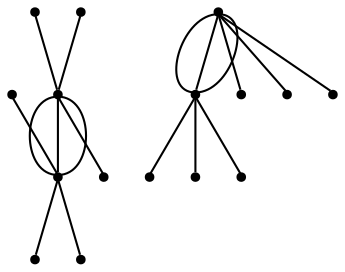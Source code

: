 graph {
  node [shape=point,comment="{\"directed\":false,\"doi\":\"10.1007/978-3-031-49272-3_21\",\"figure\":\"1 (1)\"}"]

  v0 [pos="611.9807820590506,454.5169675916528"]
  v1 [pos="590.6440700310253,721.2227264235314"]
  v2 [pos="398.6135107563056,454.5169675916528"]
  v3 [pos="377.2767669340714,721.2227264235314"]
  v4 [pos="654.6542697035188,582.5357979620984"]
  v5 [pos="569.307358003,582.5357979620984"]
  v6 [pos="611.9807820590506,582.5357979620983"]
  v7 [pos="590.6440700310253,593.2040232283625"]
  v8 [pos="547.9706459749747,593.2040232283625"]
  v9 [pos="633.3175576754936,593.2040232283625"]
  v10 [pos="355.94002311183726,582.5357979620984"]
  v11 [pos="441.286966606565,582.5357979620984"]
  v12 [pos="398.6135107563056,582.5357979620983"]
  v13 [pos="334.60331108381195,593.2040232283625"]
  v14 [pos="419.95022278433083,593.2040232283625"]
  v15 [pos="377.2767669340715,593.2040232283625"]

  v0 -- v2 [id="-1",pos="611.9807820590506,454.5169675916528 611.9808456474683,513.4339667572253 564.2148795716635,561.1993474295703 505.29719012471526,561.1993474295703 446.3794688835582,561.1993474295703 398.6135346019622,513.4339667572253 398.6135107563056,454.5169675916528"]
  v1 -- v3 [id="-2",pos="590.6440700310253,721.2227264235314 590.6440700310253,780.139725589104 542.8781039552204,827.9050744676297 483.96041450827227,827.9050744676297 425.0426932671152,827.9050744676297 377.2767589855192,780.139725589104 377.2767669340714,721.2227264235314"]
  v0 -- v2 [id="-3",pos="611.9807820590506,454.5169675916528 611.9808456474683,395.5999684260802 564.2148795716635,347.83458775373526 505.29719012471526,347.83458775373526 446.3794688835582,347.83458775373526 398.6135346019622,395.5999684260802 398.6135107563056,454.5169675916528"]
  v1 -- v3 [id="-4",pos="590.6440700310253,721.2227264235314 590.6440700310253,662.3057272579588 542.8781039552204,614.5403465856139 483.96041450827227,614.5403465856139 425.0426932671152,614.5403465856139 377.2767589855192,662.3057272579588 377.2767669340714,721.2227264235314"]
  v4 -- v0 [id="-5",pos="654.6542697035188,582.5357979620984 611.9807820590506,454.5169675916528 611.9807820590506,454.5169675916528 611.9807820590506,454.5169675916528"]
  v0 -- v5 [id="-6",pos="611.9807820590506,454.5169675916528 569.307358003,582.5357979620984 569.307358003,582.5357979620984 569.307358003,582.5357979620984"]
  v0 -- v2 [id="-7",pos="611.9807820590506,454.5169675916528 398.6135107563056,454.5169675916528 398.6135107563056,454.5169675916528 398.6135107563056,454.5169675916528"]
  v6 -- v0 [id="-8",pos="611.9807820590506,582.5357979620983 611.9807820590506,454.5169675916528 611.9807820590506,454.5169675916528 611.9807820590506,454.5169675916528"]
  v1 -- v7 [id="-9",pos="590.6440700310253,721.2227264235314 590.6440700310253,593.2040232283625 590.6440700310253,593.2040232283625 590.6440700310253,593.2040232283625"]
  v1 -- v8 [id="-10",pos="590.6440700310253,721.2227264235314 547.9706459749747,593.2040232283625 547.9706459749747,593.2040232283625 547.9706459749747,593.2040232283625"]
  v1 -- v9 [id="-11",pos="590.6440700310253,721.2227264235314 633.3175576754936,593.2040232283625 633.3175576754936,593.2040232283625 633.3175576754936,593.2040232283625"]
  v2 -- v10 [id="-12",pos="398.6135107563056,454.5169675916528 355.94002311183726,582.5357979620984 355.94002311183726,582.5357979620984 355.94002311183726,582.5357979620984"]
  v2 -- v11 [id="-13",pos="398.6135107563056,454.5169675916528 441.286966606565,582.5357979620984 441.286966606565,582.5357979620984 441.286966606565,582.5357979620984"]
  v12 -- v2 [id="-14",pos="398.6135107563056,582.5357979620983 398.6135107563056,454.5169675916528 398.6135107563056,454.5169675916528 398.6135107563056,454.5169675916528"]
  v3 -- v13 [id="-15",pos="377.2767669340714,721.2227264235314 334.60331108381195,593.2040232283625 334.60331108381195,593.2040232283625 334.60331108381195,593.2040232283625"]
  v3 -- v14 [id="-16",pos="377.2767669340714,721.2227264235314 419.95022278433083,593.2040232283625 419.95022278433083,593.2040232283625 419.95022278433083,593.2040232283625"]
  v3 -- v1 [id="-17",pos="377.2767669340714,721.2227264235314 590.6440700310253,721.2227264235314 590.6440700310253,721.2227264235314 590.6440700310253,721.2227264235314"]
  v3 -- v15 [id="-18",pos="377.2767669340714,721.2227264235314 377.2767669340715,593.2040232283625 377.2767669340715,593.2040232283625 377.2767669340715,593.2040232283625"]
}